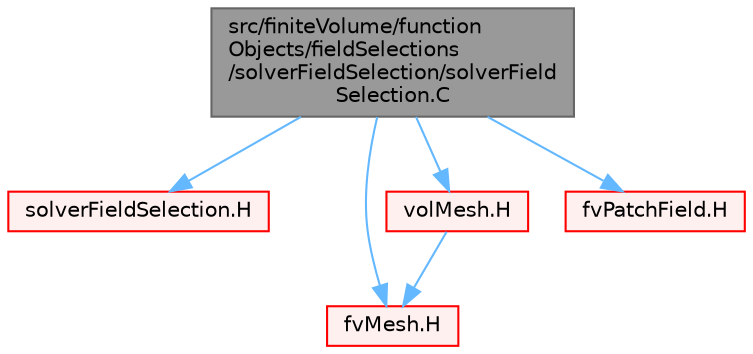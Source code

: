 digraph "src/finiteVolume/functionObjects/fieldSelections/solverFieldSelection/solverFieldSelection.C"
{
 // LATEX_PDF_SIZE
  bgcolor="transparent";
  edge [fontname=Helvetica,fontsize=10,labelfontname=Helvetica,labelfontsize=10];
  node [fontname=Helvetica,fontsize=10,shape=box,height=0.2,width=0.4];
  Node1 [id="Node000001",label="src/finiteVolume/function\lObjects/fieldSelections\l/solverFieldSelection/solverField\lSelection.C",height=0.2,width=0.4,color="gray40", fillcolor="grey60", style="filled", fontcolor="black",tooltip=" "];
  Node1 -> Node2 [id="edge1_Node000001_Node000002",color="steelblue1",style="solid",tooltip=" "];
  Node2 [id="Node000002",label="solverFieldSelection.H",height=0.2,width=0.4,color="red", fillcolor="#FFF0F0", style="filled",URL="$solverFieldSelection_8H.html",tooltip=" "];
  Node1 -> Node119 [id="edge2_Node000001_Node000119",color="steelblue1",style="solid",tooltip=" "];
  Node119 [id="Node000119",label="fvMesh.H",height=0.2,width=0.4,color="red", fillcolor="#FFF0F0", style="filled",URL="$fvMesh_8H.html",tooltip=" "];
  Node1 -> Node346 [id="edge3_Node000001_Node000346",color="steelblue1",style="solid",tooltip=" "];
  Node346 [id="Node000346",label="volMesh.H",height=0.2,width=0.4,color="red", fillcolor="#FFF0F0", style="filled",URL="$volMesh_8H.html",tooltip=" "];
  Node346 -> Node119 [id="edge4_Node000346_Node000119",color="steelblue1",style="solid",tooltip=" "];
  Node1 -> Node348 [id="edge5_Node000001_Node000348",color="steelblue1",style="solid",tooltip=" "];
  Node348 [id="Node000348",label="fvPatchField.H",height=0.2,width=0.4,color="red", fillcolor="#FFF0F0", style="filled",URL="$fvPatchField_8H.html",tooltip=" "];
}
